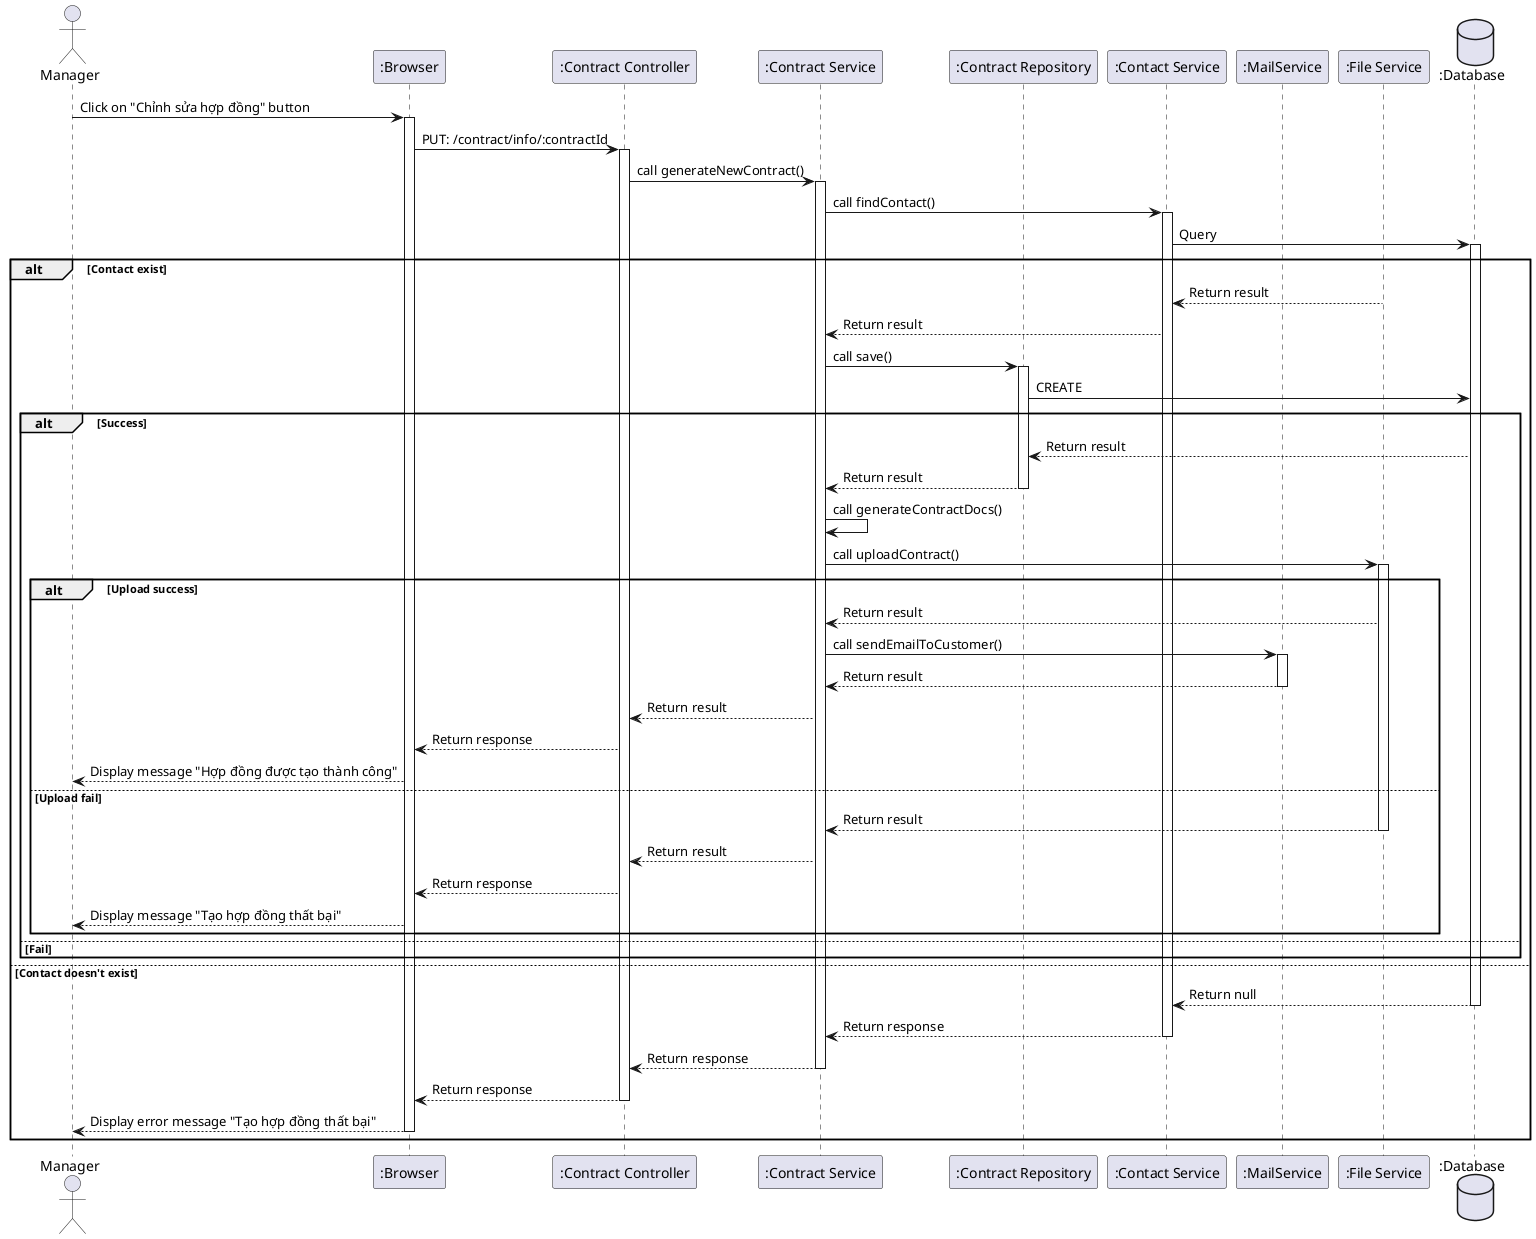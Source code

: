 @startuml

actor Manager as user
participant ":Browser" as a
participant ":Contract Controller" as b
participant ":Contract Service" as c
participant ":Contract Repository" as d
participant ":Contact Service" as e
participant ":MailService" as f
participant ":File Service" as g
database ":Database" as h

user -> a++: Click on "Chỉnh sửa hợp đồng" button
a -> b++: PUT: /contract/info/:contractId
b -> c++: call generateNewContract()
c -> e++: call findContact()
e -> h++: Query
alt Contact exist
    g --> e: Return result
    e --> c: Return result
    c -> d++: call save()
    d -> h: CREATE
    alt Success
        h --> d: Return result
        d --> c--: Return result
        c -> c: call generateContractDocs()
        c -> g++: call uploadContract()
        alt Upload success
            g --> c: Return result
            c -> f++: call sendEmailToCustomer()
            f --> c--: Return result
            c --> b: Return result
            b --> a: Return response
            a --> user: Display message "Hợp đồng được tạo thành công"
        else Upload fail
             g --> c--: Return result
             c --> b: Return result
             b --> a: Return response
             a --> user: Display message "Tạo hợp đồng thất bại"
        end

    else Fail
    end
else Contact doesn't exist
    h --> e--: Return null
    e --> c--: Return response
    c --> b--: Return response
    b --> a--: Return response
    a --> user--: Display error message "Tạo hợp đồng thất bại"
end
@enduml
